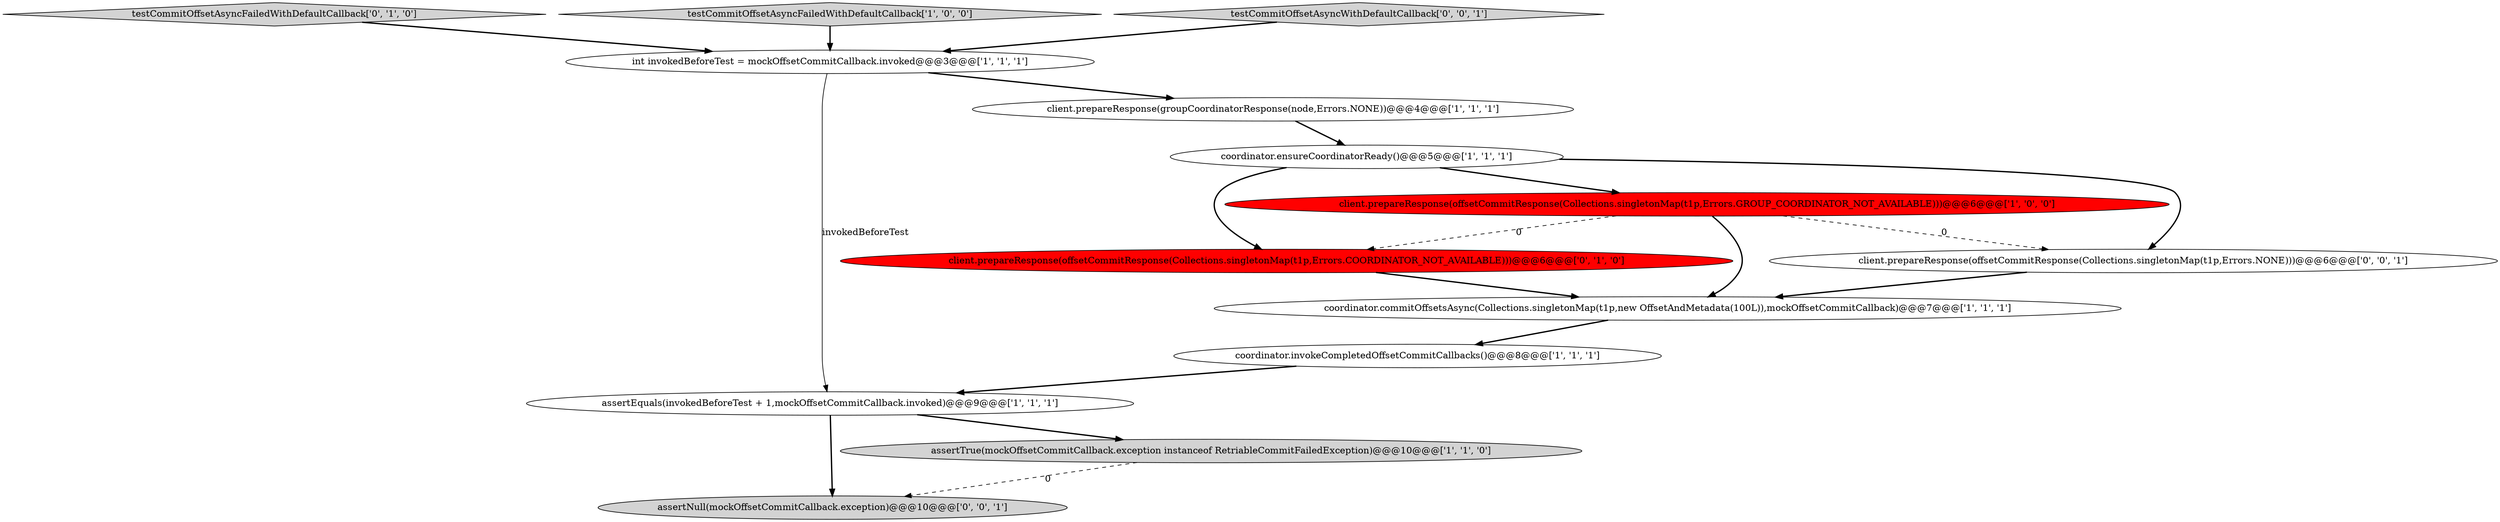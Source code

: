 digraph {
4 [style = filled, label = "assertEquals(invokedBeforeTest + 1,mockOffsetCommitCallback.invoked)@@@9@@@['1', '1', '1']", fillcolor = white, shape = ellipse image = "AAA0AAABBB1BBB"];
5 [style = filled, label = "coordinator.invokeCompletedOffsetCommitCallbacks()@@@8@@@['1', '1', '1']", fillcolor = white, shape = ellipse image = "AAA0AAABBB1BBB"];
10 [style = filled, label = "client.prepareResponse(offsetCommitResponse(Collections.singletonMap(t1p,Errors.COORDINATOR_NOT_AVAILABLE)))@@@6@@@['0', '1', '0']", fillcolor = red, shape = ellipse image = "AAA1AAABBB2BBB"];
7 [style = filled, label = "int invokedBeforeTest = mockOffsetCommitCallback.invoked@@@3@@@['1', '1', '1']", fillcolor = white, shape = ellipse image = "AAA0AAABBB1BBB"];
13 [style = filled, label = "assertNull(mockOffsetCommitCallback.exception)@@@10@@@['0', '0', '1']", fillcolor = lightgray, shape = ellipse image = "AAA0AAABBB3BBB"];
3 [style = filled, label = "coordinator.commitOffsetsAsync(Collections.singletonMap(t1p,new OffsetAndMetadata(100L)),mockOffsetCommitCallback)@@@7@@@['1', '1', '1']", fillcolor = white, shape = ellipse image = "AAA0AAABBB1BBB"];
0 [style = filled, label = "client.prepareResponse(offsetCommitResponse(Collections.singletonMap(t1p,Errors.GROUP_COORDINATOR_NOT_AVAILABLE)))@@@6@@@['1', '0', '0']", fillcolor = red, shape = ellipse image = "AAA1AAABBB1BBB"];
9 [style = filled, label = "testCommitOffsetAsyncFailedWithDefaultCallback['0', '1', '0']", fillcolor = lightgray, shape = diamond image = "AAA0AAABBB2BBB"];
1 [style = filled, label = "testCommitOffsetAsyncFailedWithDefaultCallback['1', '0', '0']", fillcolor = lightgray, shape = diamond image = "AAA0AAABBB1BBB"];
8 [style = filled, label = "assertTrue(mockOffsetCommitCallback.exception instanceof RetriableCommitFailedException)@@@10@@@['1', '1', '0']", fillcolor = lightgray, shape = ellipse image = "AAA0AAABBB1BBB"];
6 [style = filled, label = "coordinator.ensureCoordinatorReady()@@@5@@@['1', '1', '1']", fillcolor = white, shape = ellipse image = "AAA0AAABBB1BBB"];
2 [style = filled, label = "client.prepareResponse(groupCoordinatorResponse(node,Errors.NONE))@@@4@@@['1', '1', '1']", fillcolor = white, shape = ellipse image = "AAA0AAABBB1BBB"];
12 [style = filled, label = "testCommitOffsetAsyncWithDefaultCallback['0', '0', '1']", fillcolor = lightgray, shape = diamond image = "AAA0AAABBB3BBB"];
11 [style = filled, label = "client.prepareResponse(offsetCommitResponse(Collections.singletonMap(t1p,Errors.NONE)))@@@6@@@['0', '0', '1']", fillcolor = white, shape = ellipse image = "AAA0AAABBB3BBB"];
0->3 [style = bold, label=""];
8->13 [style = dashed, label="0"];
4->8 [style = bold, label=""];
10->3 [style = bold, label=""];
12->7 [style = bold, label=""];
3->5 [style = bold, label=""];
0->11 [style = dashed, label="0"];
6->0 [style = bold, label=""];
0->10 [style = dashed, label="0"];
9->7 [style = bold, label=""];
11->3 [style = bold, label=""];
7->4 [style = solid, label="invokedBeforeTest"];
7->2 [style = bold, label=""];
2->6 [style = bold, label=""];
1->7 [style = bold, label=""];
6->10 [style = bold, label=""];
6->11 [style = bold, label=""];
5->4 [style = bold, label=""];
4->13 [style = bold, label=""];
}
